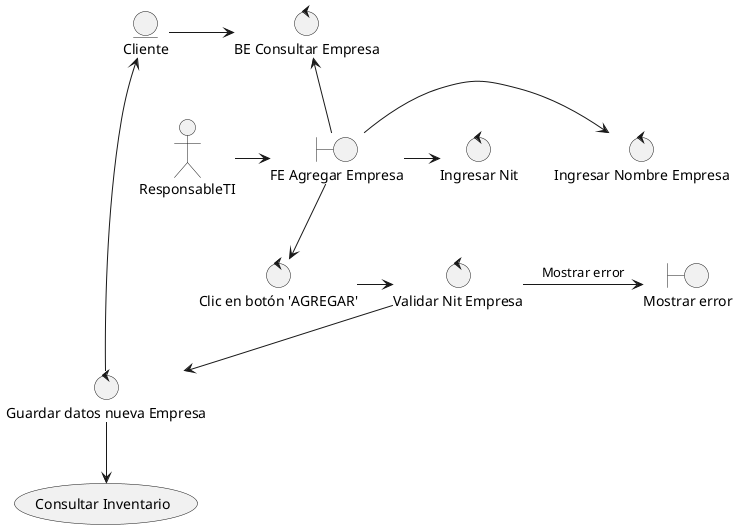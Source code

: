 @startuml

actor ResponsableTI as responTI
boundary "FE Agregar Empresa" as feAgregarEmpresa

responTI -> feAgregarEmpresa

control "Ingresar Nombre Empresa" as ingresarNombreEmpresa
control "Ingresar Nit" as ingresarNit
control "BE Consultar Empresa" as beConsultarEmpresa

feAgregarEmpresa ->ingresarNombreEmpresa
feAgregarEmpresa ->ingresarNit
feAgregarEmpresa -up-> beConsultarEmpresa

entity Cliente as entityCliente
entityCliente -> beConsultarEmpresa

control "Clic en botón 'AGREGAR'" as botonAgregar
feAgregarEmpresa -down-> botonAgregar

control "Validar Nit Empresa" as validarNitEmpresa
botonAgregar -right-> validarNitEmpresa

boundary "Mostrar error" as error
validarNitEmpresa -> error: Mostrar error

usecase (Consultar Inventario) as consultarInventario


control "Guardar datos nueva Empresa" as guardarDatosNuevaEmpresa
validarNitEmpresa -down-> guardarDatosNuevaEmpresa
guardarDatosNuevaEmpresa -left-> entityCliente
guardarDatosNuevaEmpresa -down-> consultarInventario


@enduml